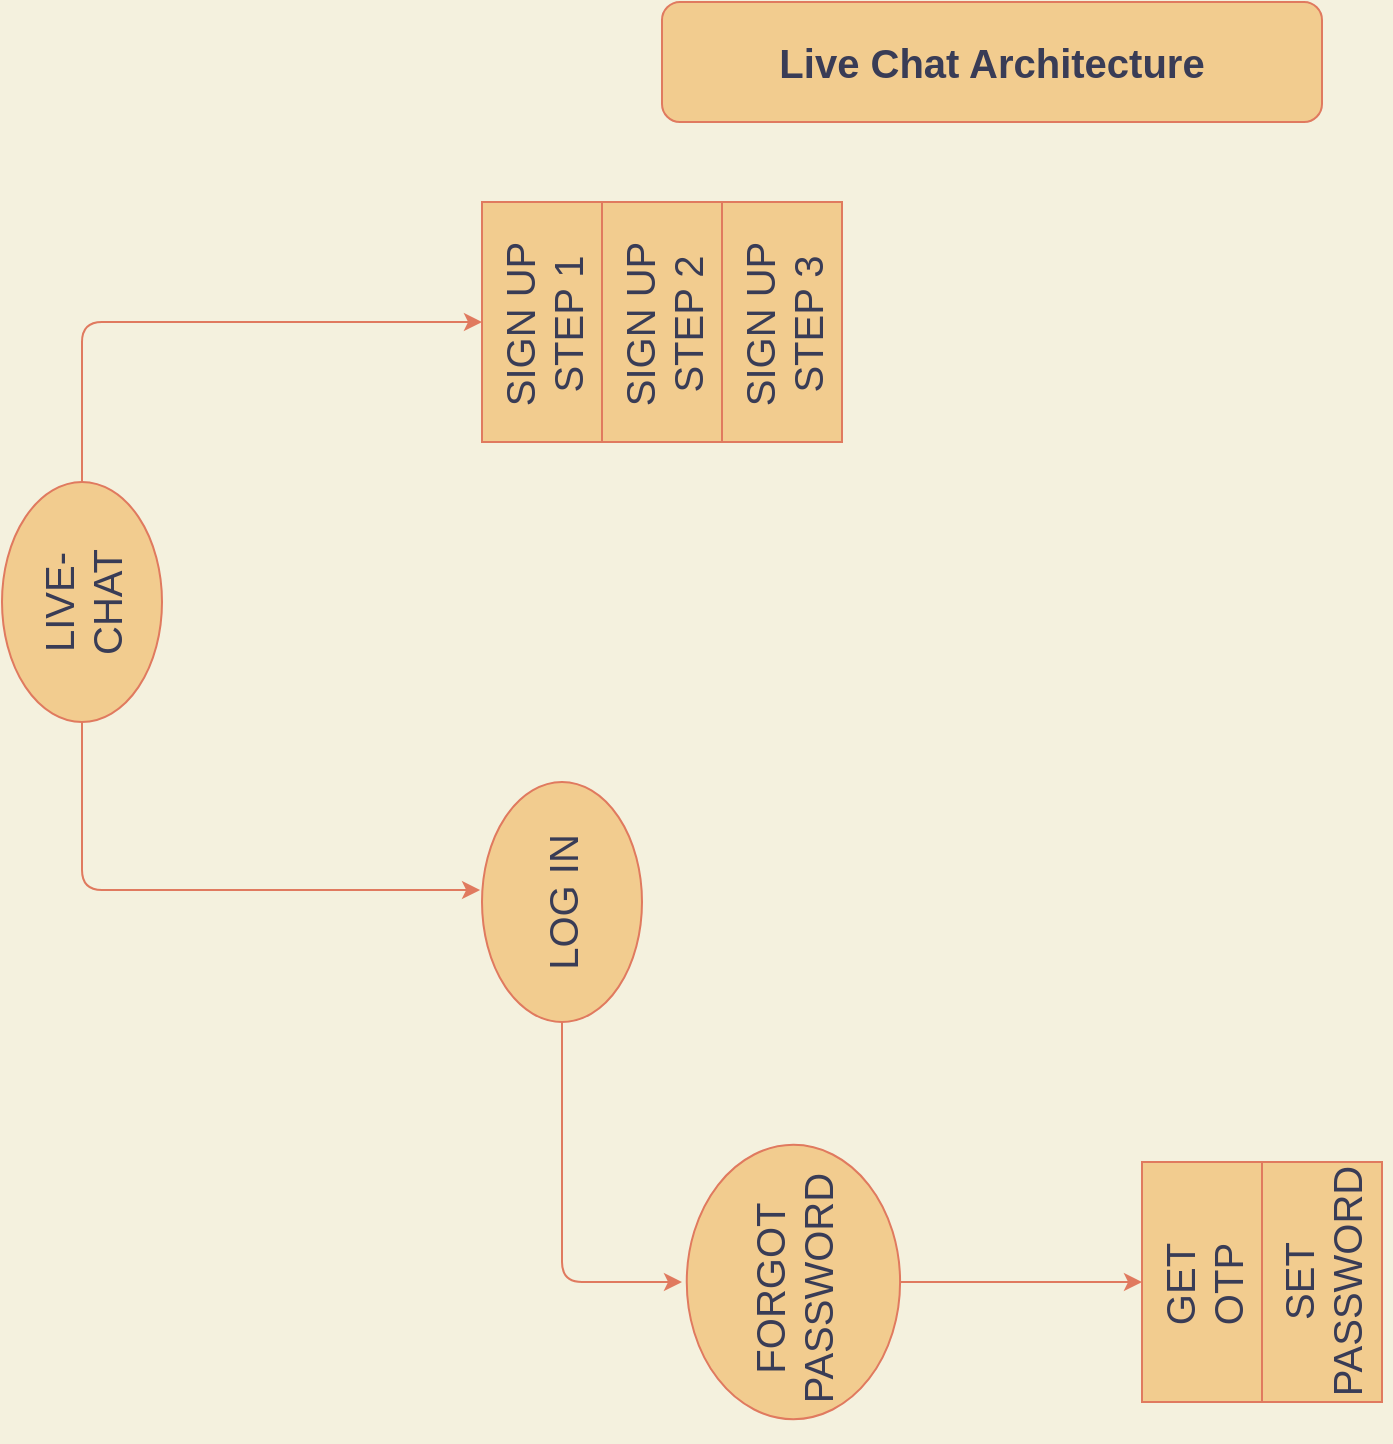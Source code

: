 <mxfile version="14.8.1" type="github">
  <diagram id="J9tKo8cZIaspUx6KSkxY" name="Page-1">
    <mxGraphModel dx="868" dy="527" grid="1" gridSize="10" guides="1" tooltips="1" connect="1" arrows="1" fold="1" page="1" pageScale="1" pageWidth="1100" pageHeight="850" background="#F4F1DE" math="0" shadow="0">
      <root>
        <mxCell id="0" />
        <mxCell id="1" parent="0" />
        <mxCell id="ywxi3uwxgrgupSH_6rDq-1" value="" style="rounded=1;whiteSpace=wrap;html=1;fillColor=#F2CC8F;strokeColor=#E07A5F;fontColor=#393C56;" vertex="1" parent="1">
          <mxGeometry x="370" y="40" width="330" height="60" as="geometry" />
        </mxCell>
        <mxCell id="ywxi3uwxgrgupSH_6rDq-2" value="Live Chat Architecture" style="text;html=1;strokeColor=none;fillColor=none;align=center;verticalAlign=middle;whiteSpace=wrap;rounded=0;fontSize=20;fontStyle=1;fontColor=#393C56;" vertex="1" parent="1">
          <mxGeometry x="410" y="60" width="250" height="20" as="geometry" />
        </mxCell>
        <mxCell id="ywxi3uwxgrgupSH_6rDq-12" value="" style="group;fontColor=#393C56;" vertex="1" connectable="0" parent="1">
          <mxGeometry x="40" y="280" width="80" height="120" as="geometry" />
        </mxCell>
        <mxCell id="ywxi3uwxgrgupSH_6rDq-10" value="" style="ellipse;whiteSpace=wrap;html=1;rounded=0;sketch=0;fontColor=#393C56;strokeColor=#E07A5F;fillColor=#F2CC8F;rotation=-90;" vertex="1" parent="ywxi3uwxgrgupSH_6rDq-12">
          <mxGeometry x="-20.0" y="20" width="120" height="80" as="geometry" />
        </mxCell>
        <mxCell id="ywxi3uwxgrgupSH_6rDq-11" value="LIVE-CHAT" style="text;html=1;strokeColor=none;fillColor=none;align=center;verticalAlign=middle;whiteSpace=wrap;rounded=0;sketch=0;fontColor=#393C56;fontSize=20;rotation=-90;" vertex="1" parent="ywxi3uwxgrgupSH_6rDq-12">
          <mxGeometry x="5.0" y="50" width="70" height="20" as="geometry" />
        </mxCell>
        <mxCell id="ywxi3uwxgrgupSH_6rDq-36" value="" style="group;fontColor=#393C56;" vertex="1" connectable="0" parent="1">
          <mxGeometry x="280" y="430" width="80" height="120" as="geometry" />
        </mxCell>
        <mxCell id="ywxi3uwxgrgupSH_6rDq-37" value="" style="ellipse;whiteSpace=wrap;html=1;rounded=0;sketch=0;fontColor=#393C56;strokeColor=#E07A5F;fillColor=#F2CC8F;rotation=-90;" vertex="1" parent="ywxi3uwxgrgupSH_6rDq-36">
          <mxGeometry x="-20.0" y="20" width="120" height="80" as="geometry" />
        </mxCell>
        <mxCell id="ywxi3uwxgrgupSH_6rDq-38" value="LOG IN" style="text;html=1;strokeColor=none;fillColor=none;align=center;verticalAlign=middle;whiteSpace=wrap;rounded=0;sketch=0;fontColor=#393C56;fontSize=20;rotation=-90;" vertex="1" parent="ywxi3uwxgrgupSH_6rDq-36">
          <mxGeometry x="5.0" y="50" width="70" height="20" as="geometry" />
        </mxCell>
        <mxCell id="ywxi3uwxgrgupSH_6rDq-46" value="" style="endArrow=classic;html=1;fontSize=20;fontColor=#393C56;strokeColor=#E07A5F;fillColor=#F2CC8F;entryX=0.5;entryY=0;entryDx=0;entryDy=0;labelBackgroundColor=#F4F1DE;" edge="1" parent="1">
          <mxGeometry width="50" height="50" relative="1" as="geometry">
            <mxPoint x="80" y="280" as="sourcePoint" />
            <mxPoint x="280" y="200" as="targetPoint" />
            <Array as="points">
              <mxPoint x="80" y="200" />
            </Array>
          </mxGeometry>
        </mxCell>
        <mxCell id="ywxi3uwxgrgupSH_6rDq-47" value="" style="endArrow=classic;html=1;fontSize=20;fontColor=#393C56;strokeColor=#E07A5F;fillColor=#F2CC8F;entryX=0.55;entryY=-0.012;entryDx=0;entryDy=0;entryPerimeter=0;labelBackgroundColor=#F4F1DE;" edge="1" parent="1" target="ywxi3uwxgrgupSH_6rDq-37">
          <mxGeometry width="50" height="50" relative="1" as="geometry">
            <mxPoint x="80" y="400" as="sourcePoint" />
            <mxPoint x="130" y="350" as="targetPoint" />
            <Array as="points">
              <mxPoint x="80" y="484" />
            </Array>
          </mxGeometry>
        </mxCell>
        <mxCell id="ywxi3uwxgrgupSH_6rDq-53" value="" style="group;fontColor=#393C56;" vertex="1" connectable="0" parent="1">
          <mxGeometry x="280" y="140" width="60" height="120" as="geometry" />
        </mxCell>
        <mxCell id="ywxi3uwxgrgupSH_6rDq-48" value="" style="rounded=0;whiteSpace=wrap;html=1;sketch=0;fontSize=20;fontColor=#393C56;strokeColor=#E07A5F;fillColor=#F2CC8F;rotation=-90;" vertex="1" parent="ywxi3uwxgrgupSH_6rDq-53">
          <mxGeometry x="-30" y="30" width="120" height="60" as="geometry" />
        </mxCell>
        <mxCell id="ywxi3uwxgrgupSH_6rDq-51" value="SIGN UP STEP 1" style="text;html=1;strokeColor=none;fillColor=none;align=center;verticalAlign=middle;whiteSpace=wrap;rounded=0;sketch=0;fontColor=#393C56;fontSize=20;rotation=-90;" vertex="1" parent="ywxi3uwxgrgupSH_6rDq-53">
          <mxGeometry x="-12.5" y="51.5" width="85" height="20" as="geometry" />
        </mxCell>
        <mxCell id="ywxi3uwxgrgupSH_6rDq-54" value="" style="group;fontColor=#393C56;" vertex="1" connectable="0" parent="1">
          <mxGeometry x="340" y="140" width="60" height="120" as="geometry" />
        </mxCell>
        <mxCell id="ywxi3uwxgrgupSH_6rDq-73" value="" style="group" vertex="1" connectable="0" parent="ywxi3uwxgrgupSH_6rDq-54">
          <mxGeometry x="-3.553e-15" width="60" height="120" as="geometry" />
        </mxCell>
        <mxCell id="ywxi3uwxgrgupSH_6rDq-55" value="" style="rounded=0;whiteSpace=wrap;html=1;sketch=0;fontSize=20;fontColor=#393C56;strokeColor=#E07A5F;fillColor=#F2CC8F;rotation=-90;" vertex="1" parent="ywxi3uwxgrgupSH_6rDq-73">
          <mxGeometry x="-30.0" y="30" width="120" height="60" as="geometry" />
        </mxCell>
        <mxCell id="ywxi3uwxgrgupSH_6rDq-56" value="SIGN UP STEP 2" style="text;html=1;strokeColor=none;fillColor=none;align=center;verticalAlign=middle;whiteSpace=wrap;rounded=0;sketch=0;fontColor=#393C56;fontSize=20;rotation=-90;" vertex="1" parent="ywxi3uwxgrgupSH_6rDq-73">
          <mxGeometry x="-12.5" y="51.5" width="85" height="20" as="geometry" />
        </mxCell>
        <mxCell id="ywxi3uwxgrgupSH_6rDq-57" value="" style="group;fontColor=#393C56;" vertex="1" connectable="0" parent="1">
          <mxGeometry x="400" y="140" width="60" height="120" as="geometry" />
        </mxCell>
        <mxCell id="ywxi3uwxgrgupSH_6rDq-74" value="" style="group" vertex="1" connectable="0" parent="ywxi3uwxgrgupSH_6rDq-57">
          <mxGeometry x="-3.553e-15" width="60" height="120" as="geometry" />
        </mxCell>
        <mxCell id="ywxi3uwxgrgupSH_6rDq-58" value="" style="rounded=0;whiteSpace=wrap;html=1;sketch=0;fontSize=20;fontColor=#393C56;strokeColor=#E07A5F;fillColor=#F2CC8F;rotation=-90;" vertex="1" parent="ywxi3uwxgrgupSH_6rDq-74">
          <mxGeometry x="-30.0" y="30" width="120" height="60" as="geometry" />
        </mxCell>
        <mxCell id="ywxi3uwxgrgupSH_6rDq-59" value="SIGN UP STEP 3" style="text;html=1;strokeColor=none;fillColor=none;align=center;verticalAlign=middle;whiteSpace=wrap;rounded=0;sketch=0;fontColor=#393C56;fontSize=20;rotation=-90;" vertex="1" parent="ywxi3uwxgrgupSH_6rDq-74">
          <mxGeometry x="-12.5" y="51.5" width="85" height="20" as="geometry" />
        </mxCell>
        <mxCell id="ywxi3uwxgrgupSH_6rDq-63" value="" style="group;fontColor=#393C56;" vertex="1" connectable="0" parent="1">
          <mxGeometry x="390" y="600" width="91.43" height="160" as="geometry" />
        </mxCell>
        <mxCell id="ywxi3uwxgrgupSH_6rDq-64" value="" style="ellipse;whiteSpace=wrap;html=1;rounded=0;sketch=0;fontColor=#393C56;strokeColor=#E07A5F;fillColor=#F2CC8F;rotation=-90;" vertex="1" parent="ywxi3uwxgrgupSH_6rDq-63">
          <mxGeometry x="-22.857" y="26.667" width="137.145" height="106.667" as="geometry" />
        </mxCell>
        <mxCell id="ywxi3uwxgrgupSH_6rDq-65" value="FORGOT PASSWORD" style="text;html=1;strokeColor=none;fillColor=none;align=center;verticalAlign=middle;whiteSpace=wrap;rounded=0;sketch=0;fontColor=#393C56;fontSize=20;rotation=-90;" vertex="1" parent="ywxi3uwxgrgupSH_6rDq-63">
          <mxGeometry x="8.572" y="70" width="74.287" height="26.667" as="geometry" />
        </mxCell>
        <mxCell id="ywxi3uwxgrgupSH_6rDq-68" value="" style="endArrow=classic;html=1;fontColor=#393C56;strokeColor=#E07A5F;fillColor=#F2CC8F;exitX=0;exitY=0.5;exitDx=0;exitDy=0;" edge="1" parent="1" source="ywxi3uwxgrgupSH_6rDq-37">
          <mxGeometry width="50" height="50" relative="1" as="geometry">
            <mxPoint x="330" y="730" as="sourcePoint" />
            <mxPoint x="380" y="680" as="targetPoint" />
            <Array as="points">
              <mxPoint x="320" y="680" />
            </Array>
          </mxGeometry>
        </mxCell>
        <mxCell id="ywxi3uwxgrgupSH_6rDq-75" value="" style="group;fontColor=#393C56;" vertex="1" connectable="0" parent="1">
          <mxGeometry x="610" y="620" width="60" height="120" as="geometry" />
        </mxCell>
        <mxCell id="ywxi3uwxgrgupSH_6rDq-76" value="" style="rounded=0;whiteSpace=wrap;html=1;sketch=0;fontSize=20;fontColor=#393C56;strokeColor=#E07A5F;fillColor=#F2CC8F;rotation=-90;" vertex="1" parent="ywxi3uwxgrgupSH_6rDq-75">
          <mxGeometry x="-30" y="30" width="120" height="60" as="geometry" />
        </mxCell>
        <mxCell id="ywxi3uwxgrgupSH_6rDq-77" value="GET OTP" style="text;html=1;strokeColor=none;fillColor=none;align=center;verticalAlign=middle;whiteSpace=wrap;rounded=0;sketch=0;fontColor=#393C56;fontSize=20;rotation=-90;" vertex="1" parent="ywxi3uwxgrgupSH_6rDq-75">
          <mxGeometry x="-12.5" y="51.5" width="85" height="20" as="geometry" />
        </mxCell>
        <mxCell id="ywxi3uwxgrgupSH_6rDq-78" value="" style="rounded=0;whiteSpace=wrap;html=1;sketch=0;fontSize=20;fontColor=#393C56;strokeColor=#E07A5F;fillColor=#F2CC8F;rotation=-90;" vertex="1" parent="1">
          <mxGeometry x="640" y="650" width="120" height="60" as="geometry" />
        </mxCell>
        <mxCell id="ywxi3uwxgrgupSH_6rDq-79" style="edgeStyle=orthogonalEdgeStyle;curved=0;rounded=1;sketch=0;orthogonalLoop=1;jettySize=auto;html=1;entryX=0.5;entryY=0;entryDx=0;entryDy=0;fontColor=#393C56;strokeColor=#E07A5F;fillColor=#F2CC8F;" edge="1" parent="1" source="ywxi3uwxgrgupSH_6rDq-64" target="ywxi3uwxgrgupSH_6rDq-76">
          <mxGeometry relative="1" as="geometry" />
        </mxCell>
        <mxCell id="ywxi3uwxgrgupSH_6rDq-80" value="SET PASSWORD" style="text;html=1;strokeColor=none;fillColor=none;align=center;verticalAlign=middle;whiteSpace=wrap;rounded=0;sketch=0;fontColor=#393C56;fontSize=20;rotation=-90;" vertex="1" parent="1">
          <mxGeometry x="657.5" y="645.75" width="85" height="68.5" as="geometry" />
        </mxCell>
      </root>
    </mxGraphModel>
  </diagram>
</mxfile>
